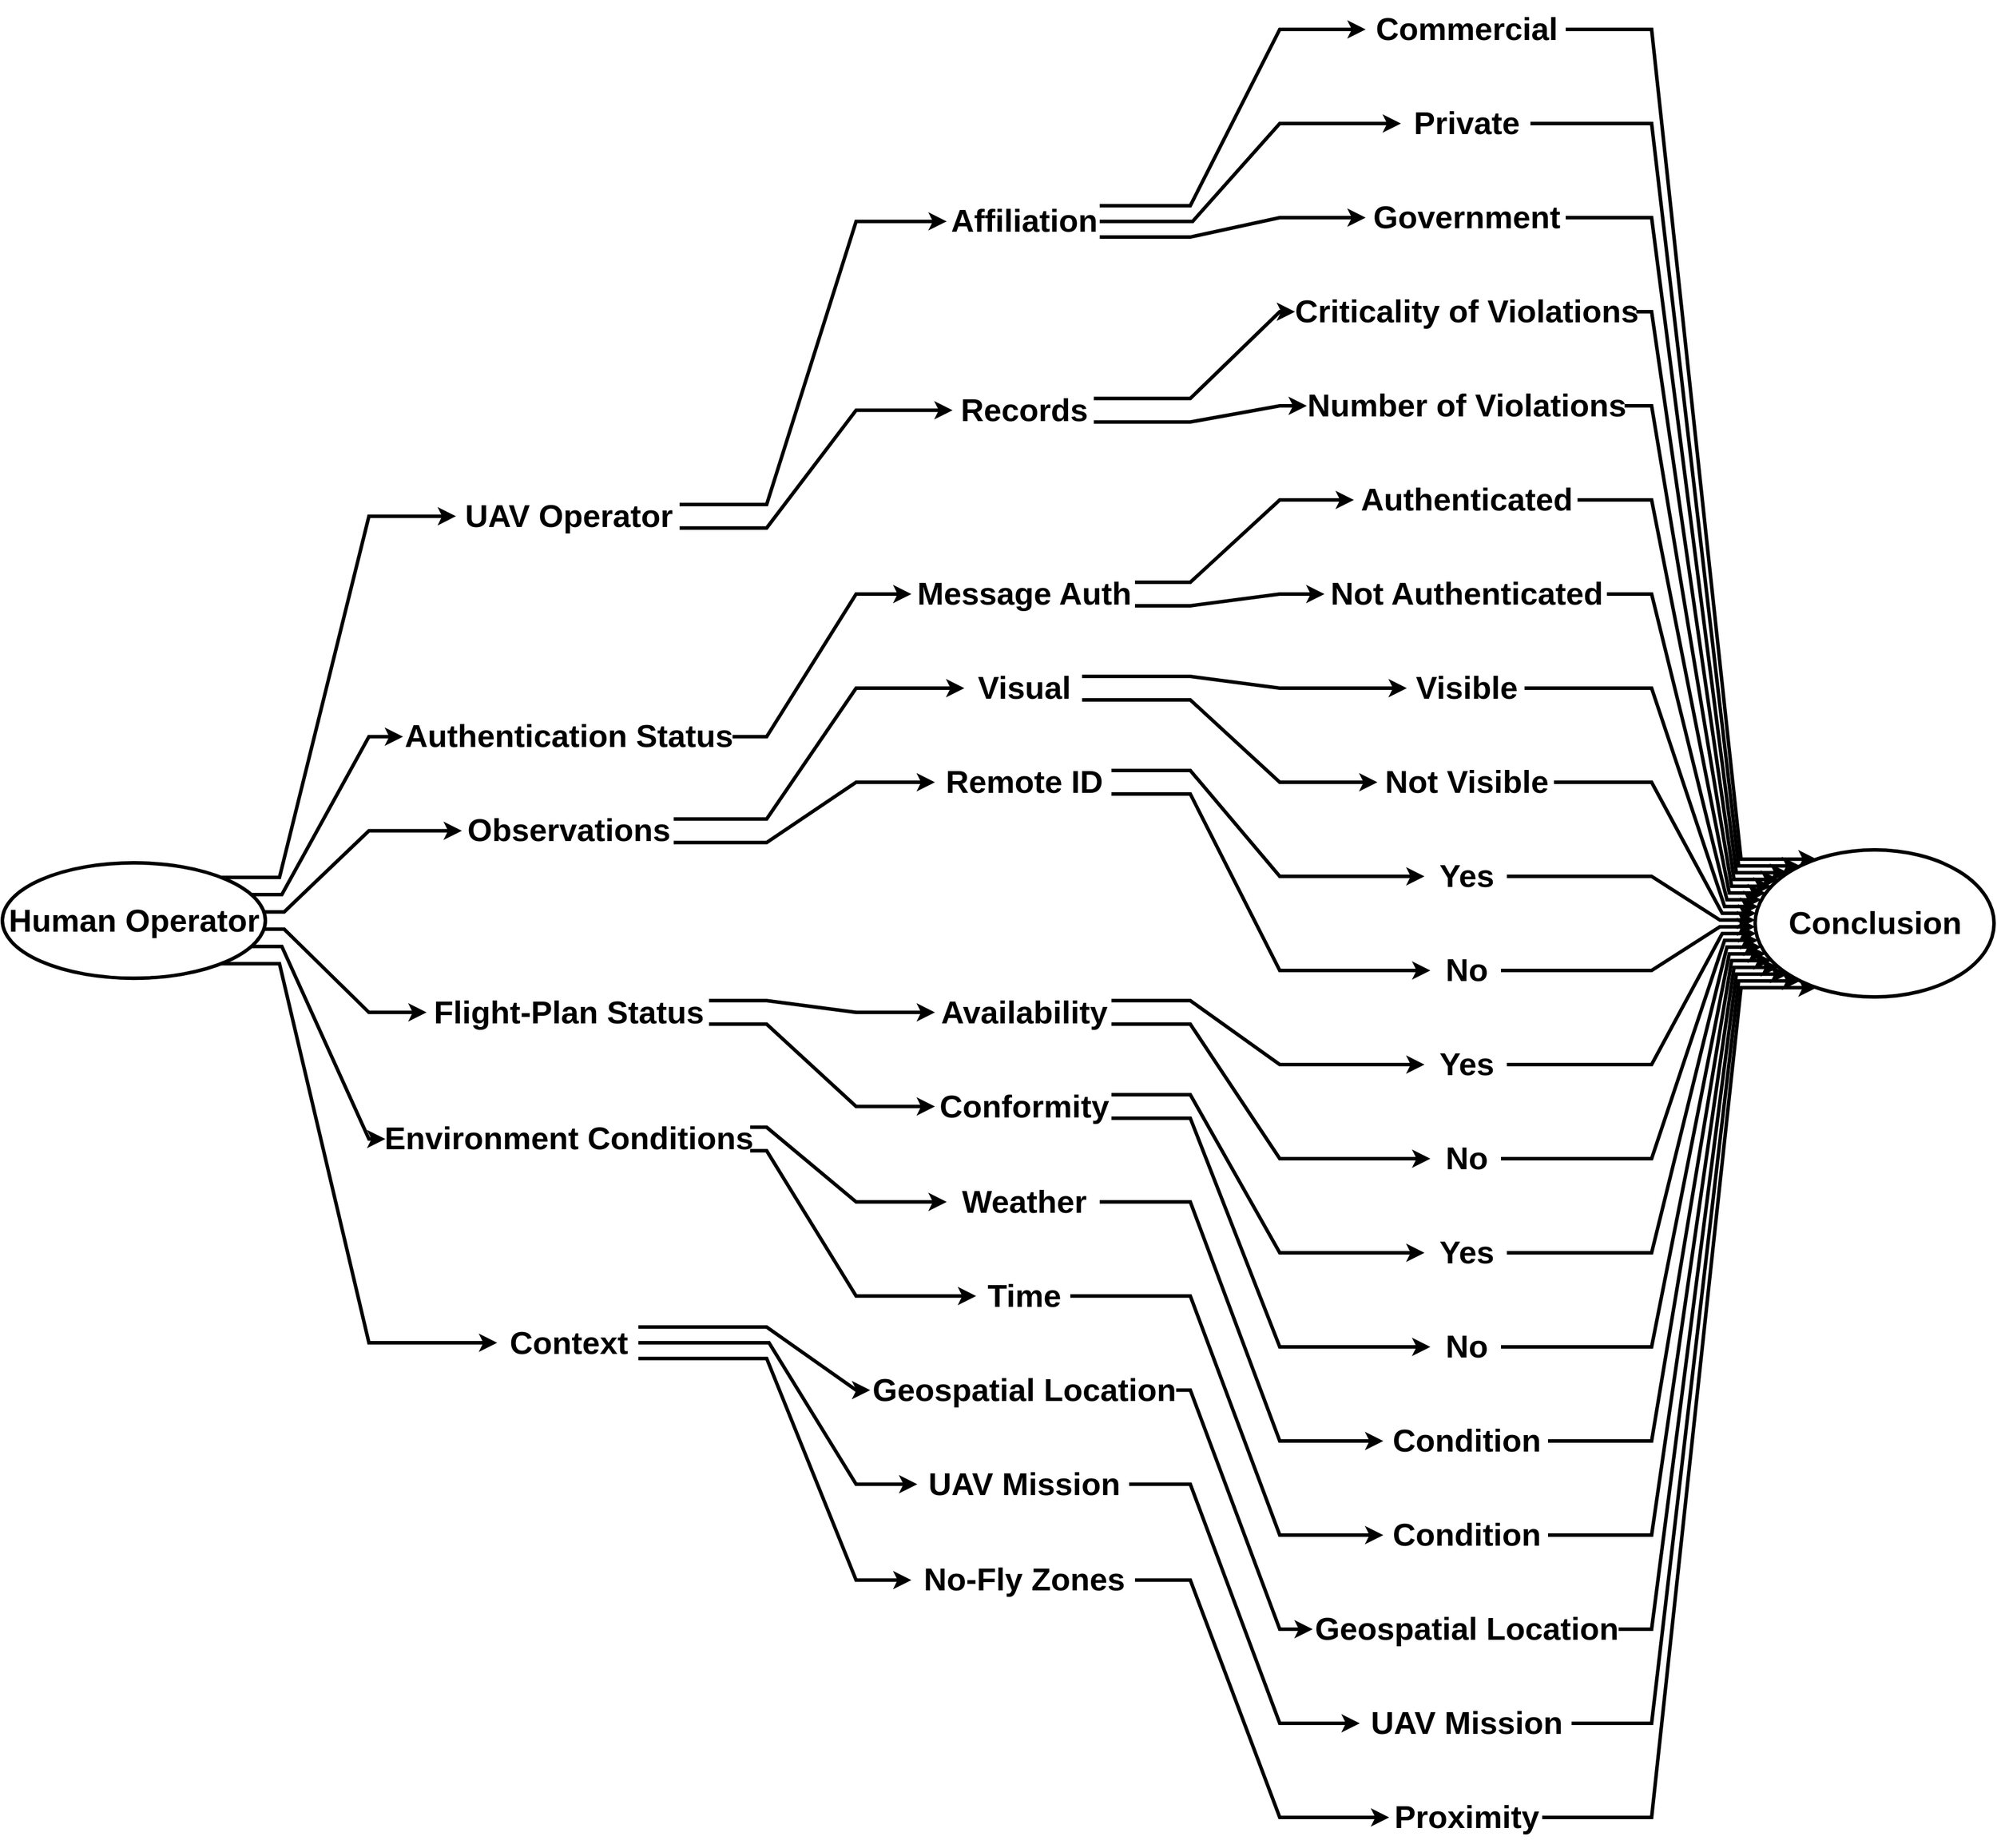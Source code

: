 <mxfile version="24.6.4" type="device">
  <diagram name="Page-1" id="Ev9KHV8LbVD18_9U95kE">
    <mxGraphModel dx="6432" dy="2005" grid="1" gridSize="10" guides="1" tooltips="1" connect="0" arrows="1" fold="1" page="1" pageScale="1" pageWidth="2339" pageHeight="3300" math="0" shadow="0">
      <root>
        <mxCell id="0" />
        <mxCell id="1" parent="0" />
        <mxCell id="prq5srzqUplxRZLjjXf9-8" style="edgeStyle=orthogonalEdgeStyle;rounded=0;orthogonalLoop=1;jettySize=auto;html=1;noEdgeStyle=1;orthogonal=1;fontSize=27;fontStyle=1;strokeWidth=3;" edge="1" parent="1" source="rkAUFEsCnirVAIuM3qLh-1" target="rkAUFEsCnirVAIuM3qLh-2">
          <mxGeometry relative="1" as="geometry">
            <Array as="points">
              <mxPoint x="649.5" y="428.837" />
              <mxPoint x="725.5" y="188.2" />
            </Array>
          </mxGeometry>
        </mxCell>
        <mxCell id="prq5srzqUplxRZLjjXf9-9" style="edgeStyle=orthogonalEdgeStyle;rounded=0;orthogonalLoop=1;jettySize=auto;html=1;noEdgeStyle=1;orthogonal=1;fontSize=27;fontStyle=1;strokeWidth=3;" edge="1" parent="1" source="rkAUFEsCnirVAIuM3qLh-1" target="rkAUFEsCnirVAIuM3qLh-3">
          <mxGeometry relative="1" as="geometry">
            <Array as="points">
              <mxPoint x="649.5" y="448.837" />
              <mxPoint x="725.5" y="348.753" />
            </Array>
          </mxGeometry>
        </mxCell>
        <mxCell id="rkAUFEsCnirVAIuM3qLh-1" value="&lt;font style=&quot;font-size: 27px;&quot;&gt;UAV Operator&lt;/font&gt;" style="text;html=1;align=center;verticalAlign=middle;resizable=0;points=[];autosize=1;strokeColor=none;fillColor=none;fontSize=27;fontStyle=1;strokeWidth=3;" parent="1" vertex="1">
          <mxGeometry x="385.5" y="413.837" width="190" height="50" as="geometry" />
        </mxCell>
        <mxCell id="prq5srzqUplxRZLjjXf9-10" style="edgeStyle=orthogonalEdgeStyle;rounded=0;orthogonalLoop=1;jettySize=auto;html=1;noEdgeStyle=1;orthogonal=1;fontSize=27;fontStyle=1;strokeWidth=3;" edge="1" parent="1" source="rkAUFEsCnirVAIuM3qLh-2" target="eF_WOxwGu_8auV4gQNJt-18">
          <mxGeometry relative="1" as="geometry">
            <Array as="points">
              <mxPoint x="1009.5" y="174.866" />
              <mxPoint x="1085.5" y="25" />
            </Array>
          </mxGeometry>
        </mxCell>
        <mxCell id="prq5srzqUplxRZLjjXf9-11" style="edgeStyle=orthogonalEdgeStyle;rounded=0;orthogonalLoop=1;jettySize=auto;html=1;noEdgeStyle=1;orthogonal=1;fontSize=27;fontStyle=1;strokeWidth=3;" edge="1" parent="1" source="rkAUFEsCnirVAIuM3qLh-2" target="eF_WOxwGu_8auV4gQNJt-19">
          <mxGeometry relative="1" as="geometry">
            <Array as="points">
              <mxPoint x="1011.5" y="188.2" />
              <mxPoint x="1085.5" y="105" />
            </Array>
          </mxGeometry>
        </mxCell>
        <mxCell id="prq5srzqUplxRZLjjXf9-12" style="edgeStyle=orthogonalEdgeStyle;rounded=0;orthogonalLoop=1;jettySize=auto;html=1;noEdgeStyle=1;orthogonal=1;fontSize=27;fontStyle=1;strokeWidth=3;" edge="1" parent="1" source="rkAUFEsCnirVAIuM3qLh-2" target="eF_WOxwGu_8auV4gQNJt-20">
          <mxGeometry relative="1" as="geometry">
            <Array as="points">
              <mxPoint x="1009.5" y="201.533" />
              <mxPoint x="1085.5" y="185" />
            </Array>
          </mxGeometry>
        </mxCell>
        <mxCell id="rkAUFEsCnirVAIuM3qLh-2" value="&lt;font style=&quot;font-size: 27px;&quot;&gt;Affiliation&lt;/font&gt;" style="text;html=1;align=center;verticalAlign=middle;resizable=0;points=[];autosize=1;strokeColor=none;fillColor=none;fontSize=27;fontStyle=1;strokeWidth=3;" parent="1" vertex="1">
          <mxGeometry x="802.5" y="163.2" width="130" height="50" as="geometry" />
        </mxCell>
        <mxCell id="prq5srzqUplxRZLjjXf9-13" style="edgeStyle=orthogonalEdgeStyle;rounded=0;orthogonalLoop=1;jettySize=auto;html=1;noEdgeStyle=1;orthogonal=1;fontSize=27;fontStyle=1;strokeWidth=3;" edge="1" parent="1" source="rkAUFEsCnirVAIuM3qLh-3" target="eF_WOxwGu_8auV4gQNJt-22">
          <mxGeometry relative="1" as="geometry">
            <Array as="points">
              <mxPoint x="1009.5" y="338.753" />
              <mxPoint x="1085.5" y="265" />
            </Array>
          </mxGeometry>
        </mxCell>
        <mxCell id="prq5srzqUplxRZLjjXf9-14" style="edgeStyle=orthogonalEdgeStyle;rounded=0;orthogonalLoop=1;jettySize=auto;html=1;noEdgeStyle=1;orthogonal=1;fontSize=27;fontStyle=1;strokeWidth=3;" edge="1" parent="1" source="rkAUFEsCnirVAIuM3qLh-3" target="eF_WOxwGu_8auV4gQNJt-21">
          <mxGeometry relative="1" as="geometry">
            <Array as="points">
              <mxPoint x="1009.5" y="358.753" />
              <mxPoint x="1085.5" y="345" />
            </Array>
          </mxGeometry>
        </mxCell>
        <mxCell id="rkAUFEsCnirVAIuM3qLh-3" value="&lt;font style=&quot;font-size: 27px;&quot;&gt;Records&lt;/font&gt;" style="text;html=1;align=center;verticalAlign=middle;resizable=0;points=[];autosize=1;strokeColor=none;fillColor=none;fontSize=27;fontStyle=1;strokeWidth=3;" parent="1" vertex="1">
          <mxGeometry x="807.5" y="323.753" width="120" height="50" as="geometry" />
        </mxCell>
        <mxCell id="prq5srzqUplxRZLjjXf9-15" style="edgeStyle=orthogonalEdgeStyle;rounded=0;orthogonalLoop=1;jettySize=auto;html=1;noEdgeStyle=1;orthogonal=1;fontSize=27;fontStyle=1;strokeWidth=3;" edge="1" parent="1" source="rkAUFEsCnirVAIuM3qLh-4" target="eF_WOxwGu_8auV4gQNJt-3">
          <mxGeometry relative="1" as="geometry">
            <Array as="points">
              <mxPoint x="649.5" y="626.25" />
              <mxPoint x="725.5" y="505" />
            </Array>
          </mxGeometry>
        </mxCell>
        <mxCell id="rkAUFEsCnirVAIuM3qLh-4" value="&lt;font style=&quot;font-size: 27px;&quot;&gt;Authentication Status&lt;/font&gt;" style="text;html=1;align=center;verticalAlign=middle;resizable=0;points=[];autosize=1;strokeColor=none;fillColor=none;fontSize=27;fontStyle=1;strokeWidth=3;" parent="1" vertex="1">
          <mxGeometry x="340.5" y="601.25" width="280" height="50" as="geometry" />
        </mxCell>
        <mxCell id="prq5srzqUplxRZLjjXf9-16" style="edgeStyle=orthogonalEdgeStyle;rounded=0;orthogonalLoop=1;jettySize=auto;html=1;noEdgeStyle=1;orthogonal=1;fontSize=27;fontStyle=1;strokeWidth=3;" edge="1" parent="1" source="eF_WOxwGu_8auV4gQNJt-3" target="eF_WOxwGu_8auV4gQNJt-24">
          <mxGeometry relative="1" as="geometry">
            <Array as="points">
              <mxPoint x="1009.5" y="495" />
              <mxPoint x="1085.5" y="425" />
            </Array>
          </mxGeometry>
        </mxCell>
        <mxCell id="prq5srzqUplxRZLjjXf9-17" style="edgeStyle=orthogonalEdgeStyle;rounded=0;orthogonalLoop=1;jettySize=auto;html=1;noEdgeStyle=1;orthogonal=1;fontSize=27;fontStyle=1;strokeWidth=3;" edge="1" parent="1" source="eF_WOxwGu_8auV4gQNJt-3" target="eF_WOxwGu_8auV4gQNJt-23">
          <mxGeometry relative="1" as="geometry">
            <Array as="points">
              <mxPoint x="1009.5" y="515" />
              <mxPoint x="1085.5" y="505" />
            </Array>
          </mxGeometry>
        </mxCell>
        <mxCell id="eF_WOxwGu_8auV4gQNJt-3" value="Message Auth" style="text;html=1;align=center;verticalAlign=middle;resizable=0;points=[];autosize=1;strokeColor=none;fillColor=none;fontSize=27;fontStyle=1;strokeWidth=3;" parent="1" vertex="1">
          <mxGeometry x="772.5" y="480" width="190" height="50" as="geometry" />
        </mxCell>
        <mxCell id="prq5srzqUplxRZLjjXf9-18" style="edgeStyle=orthogonalEdgeStyle;rounded=0;orthogonalLoop=1;jettySize=auto;html=1;noEdgeStyle=1;orthogonal=1;fontSize=27;fontStyle=1;strokeWidth=3;" edge="1" parent="1" source="eF_WOxwGu_8auV4gQNJt-4" target="eF_WOxwGu_8auV4gQNJt-5">
          <mxGeometry relative="1" as="geometry">
            <Array as="points">
              <mxPoint x="649.5" y="696.25" />
              <mxPoint x="725.5" y="585" />
            </Array>
          </mxGeometry>
        </mxCell>
        <mxCell id="prq5srzqUplxRZLjjXf9-19" style="edgeStyle=orthogonalEdgeStyle;rounded=0;orthogonalLoop=1;jettySize=auto;html=1;noEdgeStyle=1;orthogonal=1;fontSize=27;fontStyle=1;strokeWidth=3;" edge="1" parent="1" source="eF_WOxwGu_8auV4gQNJt-4" target="eF_WOxwGu_8auV4gQNJt-6">
          <mxGeometry relative="1" as="geometry">
            <Array as="points">
              <mxPoint x="649.5" y="716.25" />
              <mxPoint x="725.5" y="665" />
            </Array>
          </mxGeometry>
        </mxCell>
        <mxCell id="eF_WOxwGu_8auV4gQNJt-4" value="&lt;font style=&quot;font-size: 27px;&quot;&gt;Observations&lt;/font&gt;" style="text;html=1;align=center;verticalAlign=middle;resizable=0;points=[];autosize=1;strokeColor=none;fillColor=none;fontSize=27;fontStyle=1;strokeWidth=3;" parent="1" vertex="1">
          <mxGeometry x="390.5" y="681.25" width="180" height="50" as="geometry" />
        </mxCell>
        <mxCell id="prq5srzqUplxRZLjjXf9-20" style="edgeStyle=orthogonalEdgeStyle;rounded=0;orthogonalLoop=1;jettySize=auto;html=1;noEdgeStyle=1;orthogonal=1;fontSize=27;fontStyle=1;strokeWidth=3;" edge="1" parent="1" source="eF_WOxwGu_8auV4gQNJt-5" target="eF_WOxwGu_8auV4gQNJt-26">
          <mxGeometry relative="1" as="geometry">
            <Array as="points">
              <mxPoint x="1009.5" y="575" />
              <mxPoint x="1085.5" y="585" />
            </Array>
          </mxGeometry>
        </mxCell>
        <mxCell id="prq5srzqUplxRZLjjXf9-21" style="edgeStyle=orthogonalEdgeStyle;rounded=0;orthogonalLoop=1;jettySize=auto;html=1;noEdgeStyle=1;orthogonal=1;fontSize=27;fontStyle=1;strokeWidth=3;" edge="1" parent="1" source="eF_WOxwGu_8auV4gQNJt-5" target="eF_WOxwGu_8auV4gQNJt-25">
          <mxGeometry relative="1" as="geometry">
            <Array as="points">
              <mxPoint x="1009.5" y="595" />
              <mxPoint x="1085.5" y="665" />
            </Array>
          </mxGeometry>
        </mxCell>
        <mxCell id="eF_WOxwGu_8auV4gQNJt-5" value="Visual" style="text;html=1;align=center;verticalAlign=middle;resizable=0;points=[];autosize=1;strokeColor=none;fillColor=none;fontSize=27;fontStyle=1;strokeWidth=3;" parent="1" vertex="1">
          <mxGeometry x="817.5" y="560" width="100" height="50" as="geometry" />
        </mxCell>
        <mxCell id="prq5srzqUplxRZLjjXf9-22" style="edgeStyle=orthogonalEdgeStyle;rounded=0;orthogonalLoop=1;jettySize=auto;html=1;noEdgeStyle=1;orthogonal=1;fontSize=27;fontStyle=1;strokeWidth=3;" edge="1" parent="1" source="eF_WOxwGu_8auV4gQNJt-6" target="eF_WOxwGu_8auV4gQNJt-28">
          <mxGeometry relative="1" as="geometry">
            <Array as="points">
              <mxPoint x="1009.5" y="655" />
              <mxPoint x="1085.5" y="745" />
            </Array>
          </mxGeometry>
        </mxCell>
        <mxCell id="prq5srzqUplxRZLjjXf9-23" style="edgeStyle=orthogonalEdgeStyle;rounded=0;orthogonalLoop=1;jettySize=auto;html=1;noEdgeStyle=1;orthogonal=1;fontSize=27;fontStyle=1;strokeWidth=3;" edge="1" parent="1" source="eF_WOxwGu_8auV4gQNJt-6" target="eF_WOxwGu_8auV4gQNJt-27">
          <mxGeometry relative="1" as="geometry">
            <Array as="points">
              <mxPoint x="1009.5" y="675" />
              <mxPoint x="1085.5" y="825" />
            </Array>
          </mxGeometry>
        </mxCell>
        <mxCell id="eF_WOxwGu_8auV4gQNJt-6" value="Remote ID" style="text;html=1;align=center;verticalAlign=middle;resizable=0;points=[];autosize=1;strokeColor=none;fillColor=none;fontSize=27;fontStyle=1;strokeWidth=3;" parent="1" vertex="1">
          <mxGeometry x="792.5" y="640" width="150" height="50" as="geometry" />
        </mxCell>
        <mxCell id="prq5srzqUplxRZLjjXf9-24" style="edgeStyle=orthogonalEdgeStyle;rounded=0;orthogonalLoop=1;jettySize=auto;html=1;noEdgeStyle=1;orthogonal=1;fontSize=27;fontStyle=1;strokeWidth=3;" edge="1" parent="1" source="eF_WOxwGu_8auV4gQNJt-8" target="eF_WOxwGu_8auV4gQNJt-9">
          <mxGeometry relative="1" as="geometry">
            <Array as="points">
              <mxPoint x="649.5" y="850.648" />
              <mxPoint x="725.5" y="860.626" />
            </Array>
          </mxGeometry>
        </mxCell>
        <mxCell id="prq5srzqUplxRZLjjXf9-25" style="edgeStyle=orthogonalEdgeStyle;rounded=0;orthogonalLoop=1;jettySize=auto;html=1;noEdgeStyle=1;orthogonal=1;fontSize=27;fontStyle=1;strokeWidth=3;" edge="1" parent="1" source="eF_WOxwGu_8auV4gQNJt-8" target="eF_WOxwGu_8auV4gQNJt-10">
          <mxGeometry relative="1" as="geometry">
            <Array as="points">
              <mxPoint x="649.5" y="870.648" />
              <mxPoint x="725.5" y="940.626" />
            </Array>
          </mxGeometry>
        </mxCell>
        <mxCell id="eF_WOxwGu_8auV4gQNJt-8" value="Flight-Plan Status" style="text;html=1;align=center;verticalAlign=middle;resizable=0;points=[];autosize=1;strokeColor=none;fillColor=none;fontSize=27;fontStyle=1;strokeWidth=3;" parent="1" vertex="1">
          <mxGeometry x="360.5" y="835.648" width="240" height="50" as="geometry" />
        </mxCell>
        <mxCell id="prq5srzqUplxRZLjjXf9-26" style="edgeStyle=orthogonalEdgeStyle;rounded=0;orthogonalLoop=1;jettySize=auto;html=1;noEdgeStyle=1;orthogonal=1;fontSize=27;fontStyle=1;strokeWidth=3;" edge="1" parent="1" source="eF_WOxwGu_8auV4gQNJt-9" target="eF_WOxwGu_8auV4gQNJt-30">
          <mxGeometry relative="1" as="geometry">
            <Array as="points">
              <mxPoint x="1009.5" y="850.626" />
              <mxPoint x="1085.5" y="905" />
            </Array>
          </mxGeometry>
        </mxCell>
        <mxCell id="prq5srzqUplxRZLjjXf9-27" style="edgeStyle=orthogonalEdgeStyle;rounded=0;orthogonalLoop=1;jettySize=auto;html=1;noEdgeStyle=1;orthogonal=1;fontSize=27;fontStyle=1;strokeWidth=3;" edge="1" parent="1" source="eF_WOxwGu_8auV4gQNJt-9" target="eF_WOxwGu_8auV4gQNJt-29">
          <mxGeometry relative="1" as="geometry">
            <Array as="points">
              <mxPoint x="1009.5" y="870.626" />
              <mxPoint x="1085.5" y="985" />
            </Array>
          </mxGeometry>
        </mxCell>
        <mxCell id="eF_WOxwGu_8auV4gQNJt-9" value="Availability" style="text;html=1;align=center;verticalAlign=middle;resizable=0;points=[];autosize=1;strokeColor=none;fillColor=none;fontSize=27;fontStyle=1;strokeWidth=3;" parent="1" vertex="1">
          <mxGeometry x="792.5" y="835.626" width="150" height="50" as="geometry" />
        </mxCell>
        <mxCell id="prq5srzqUplxRZLjjXf9-28" style="edgeStyle=orthogonalEdgeStyle;rounded=0;orthogonalLoop=1;jettySize=auto;html=1;noEdgeStyle=1;orthogonal=1;fontSize=27;fontStyle=1;strokeWidth=3;" edge="1" parent="1" source="eF_WOxwGu_8auV4gQNJt-10" target="eF_WOxwGu_8auV4gQNJt-32">
          <mxGeometry relative="1" as="geometry">
            <Array as="points">
              <mxPoint x="1009.5" y="930.626" />
              <mxPoint x="1085.5" y="1065" />
            </Array>
          </mxGeometry>
        </mxCell>
        <mxCell id="prq5srzqUplxRZLjjXf9-29" style="edgeStyle=orthogonalEdgeStyle;rounded=0;orthogonalLoop=1;jettySize=auto;html=1;noEdgeStyle=1;orthogonal=1;fontSize=27;fontStyle=1;strokeWidth=3;" edge="1" parent="1" source="eF_WOxwGu_8auV4gQNJt-10" target="eF_WOxwGu_8auV4gQNJt-31">
          <mxGeometry relative="1" as="geometry">
            <Array as="points">
              <mxPoint x="1009.5" y="950.626" />
              <mxPoint x="1085.5" y="1145" />
            </Array>
          </mxGeometry>
        </mxCell>
        <mxCell id="eF_WOxwGu_8auV4gQNJt-10" value="Conformity" style="text;html=1;align=center;verticalAlign=middle;resizable=0;points=[];autosize=1;strokeColor=none;fillColor=none;fontSize=27;fontStyle=1;strokeWidth=3;" parent="1" vertex="1">
          <mxGeometry x="792.5" y="915.626" width="150" height="50" as="geometry" />
        </mxCell>
        <mxCell id="prq5srzqUplxRZLjjXf9-36" style="edgeStyle=orthogonalEdgeStyle;rounded=0;orthogonalLoop=1;jettySize=auto;html=1;noEdgeStyle=1;orthogonal=1;fontSize=27;fontStyle=1;strokeWidth=3;" edge="1" parent="1" source="eF_WOxwGu_8auV4gQNJt-11" target="eF_WOxwGu_8auV4gQNJt-12">
          <mxGeometry relative="1" as="geometry">
            <Array as="points">
              <mxPoint x="649.5" y="958.305" />
              <mxPoint x="725.5" y="1021.735" />
            </Array>
          </mxGeometry>
        </mxCell>
        <mxCell id="prq5srzqUplxRZLjjXf9-37" style="edgeStyle=orthogonalEdgeStyle;rounded=0;orthogonalLoop=1;jettySize=auto;html=1;noEdgeStyle=1;orthogonal=1;fontSize=27;fontStyle=1;strokeWidth=3;" edge="1" parent="1" source="eF_WOxwGu_8auV4gQNJt-11" target="eF_WOxwGu_8auV4gQNJt-13">
          <mxGeometry relative="1" as="geometry">
            <Array as="points">
              <mxPoint x="649.5" y="978.305" />
              <mxPoint x="725.5" y="1101.735" />
            </Array>
          </mxGeometry>
        </mxCell>
        <mxCell id="eF_WOxwGu_8auV4gQNJt-11" value="Environment Conditions" style="text;html=1;align=center;verticalAlign=middle;resizable=0;points=[];autosize=1;strokeColor=none;fillColor=none;fontSize=27;fontStyle=1;strokeWidth=3;" parent="1" vertex="1">
          <mxGeometry x="325.5" y="943.305" width="310" height="50" as="geometry" />
        </mxCell>
        <mxCell id="prq5srzqUplxRZLjjXf9-38" style="edgeStyle=orthogonalEdgeStyle;rounded=0;orthogonalLoop=1;jettySize=auto;html=1;noEdgeStyle=1;orthogonal=1;fontSize=27;fontStyle=1;strokeWidth=3;" edge="1" parent="1" source="eF_WOxwGu_8auV4gQNJt-12" target="eF_WOxwGu_8auV4gQNJt-36">
          <mxGeometry relative="1" as="geometry">
            <Array as="points">
              <mxPoint x="1009.5" y="1021.735" />
              <mxPoint x="1085.5" y="1225" />
            </Array>
          </mxGeometry>
        </mxCell>
        <mxCell id="eF_WOxwGu_8auV4gQNJt-12" value="Weather" style="text;html=1;align=center;verticalAlign=middle;resizable=0;points=[];autosize=1;strokeColor=none;fillColor=none;fontSize=27;fontStyle=1;strokeWidth=3;" parent="1" vertex="1">
          <mxGeometry x="802.5" y="996.735" width="130" height="50" as="geometry" />
        </mxCell>
        <mxCell id="prq5srzqUplxRZLjjXf9-39" style="edgeStyle=orthogonalEdgeStyle;rounded=0;orthogonalLoop=1;jettySize=auto;html=1;noEdgeStyle=1;orthogonal=1;fontSize=27;fontStyle=1;strokeWidth=3;" edge="1" parent="1" source="eF_WOxwGu_8auV4gQNJt-13" target="eF_WOxwGu_8auV4gQNJt-37">
          <mxGeometry relative="1" as="geometry">
            <Array as="points">
              <mxPoint x="1009.5" y="1101.735" />
              <mxPoint x="1085.5" y="1305" />
            </Array>
          </mxGeometry>
        </mxCell>
        <mxCell id="eF_WOxwGu_8auV4gQNJt-13" value="Time" style="text;html=1;align=center;verticalAlign=middle;resizable=0;points=[];autosize=1;strokeColor=none;fillColor=none;fontSize=27;fontStyle=1;strokeWidth=3;" parent="1" vertex="1">
          <mxGeometry x="827.5" y="1076.735" width="80" height="50" as="geometry" />
        </mxCell>
        <mxCell id="prq5srzqUplxRZLjjXf9-30" style="edgeStyle=orthogonalEdgeStyle;rounded=0;orthogonalLoop=1;jettySize=auto;html=1;noEdgeStyle=1;orthogonal=1;fontSize=27;fontStyle=1;strokeWidth=3;" edge="1" parent="1" source="eF_WOxwGu_8auV4gQNJt-14" target="eF_WOxwGu_8auV4gQNJt-15">
          <mxGeometry relative="1" as="geometry">
            <Array as="points">
              <mxPoint x="649.5" y="1128.169" />
              <mxPoint x="725.5" y="1181.735" />
            </Array>
          </mxGeometry>
        </mxCell>
        <mxCell id="prq5srzqUplxRZLjjXf9-31" style="edgeStyle=orthogonalEdgeStyle;rounded=0;orthogonalLoop=1;jettySize=auto;html=1;noEdgeStyle=1;orthogonal=1;fontSize=27;fontStyle=1;strokeWidth=3;" edge="1" parent="1" source="eF_WOxwGu_8auV4gQNJt-14" target="eF_WOxwGu_8auV4gQNJt-17">
          <mxGeometry relative="1" as="geometry">
            <Array as="points">
              <mxPoint x="651.5" y="1141.502" />
              <mxPoint x="725.5" y="1261.735" />
            </Array>
          </mxGeometry>
        </mxCell>
        <mxCell id="prq5srzqUplxRZLjjXf9-32" style="edgeStyle=orthogonalEdgeStyle;rounded=0;orthogonalLoop=1;jettySize=auto;html=1;noEdgeStyle=1;orthogonal=1;fontSize=27;fontStyle=1;strokeWidth=3;" edge="1" parent="1" source="eF_WOxwGu_8auV4gQNJt-14" target="eF_WOxwGu_8auV4gQNJt-16">
          <mxGeometry relative="1" as="geometry">
            <Array as="points">
              <mxPoint x="649.5" y="1154.836" />
              <mxPoint x="725.5" y="1343.251" />
            </Array>
          </mxGeometry>
        </mxCell>
        <mxCell id="eF_WOxwGu_8auV4gQNJt-14" value="Context" style="text;html=1;align=center;verticalAlign=middle;resizable=0;points=[];autosize=1;strokeColor=none;fillColor=none;fontSize=27;fontStyle=1;strokeWidth=3;" parent="1" vertex="1">
          <mxGeometry x="420.5" y="1116.502" width="120" height="50" as="geometry" />
        </mxCell>
        <mxCell id="prq5srzqUplxRZLjjXf9-33" style="edgeStyle=orthogonalEdgeStyle;rounded=0;orthogonalLoop=1;jettySize=auto;html=1;noEdgeStyle=1;orthogonal=1;fontSize=27;fontStyle=1;strokeWidth=3;" edge="1" parent="1" source="eF_WOxwGu_8auV4gQNJt-15" target="eF_WOxwGu_8auV4gQNJt-33">
          <mxGeometry relative="1" as="geometry">
            <Array as="points">
              <mxPoint x="1009.5" y="1181.735" />
              <mxPoint x="1085.5" y="1385" />
            </Array>
          </mxGeometry>
        </mxCell>
        <mxCell id="eF_WOxwGu_8auV4gQNJt-15" value="Geospatial Location" style="text;html=1;align=center;verticalAlign=middle;resizable=0;points=[];autosize=1;strokeColor=none;fillColor=none;fontSize=27;fontStyle=1;strokeWidth=3;" parent="1" vertex="1">
          <mxGeometry x="737.5" y="1156.735" width="260" height="50" as="geometry" />
        </mxCell>
        <mxCell id="prq5srzqUplxRZLjjXf9-35" style="edgeStyle=orthogonalEdgeStyle;rounded=0;orthogonalLoop=1;jettySize=auto;html=1;noEdgeStyle=1;orthogonal=1;fontSize=27;fontStyle=1;strokeWidth=3;" edge="1" parent="1" source="eF_WOxwGu_8auV4gQNJt-16" target="eF_WOxwGu_8auV4gQNJt-35">
          <mxGeometry relative="1" as="geometry">
            <Array as="points">
              <mxPoint x="1009.5" y="1343.251" />
              <mxPoint x="1085.5" y="1545" />
            </Array>
          </mxGeometry>
        </mxCell>
        <mxCell id="eF_WOxwGu_8auV4gQNJt-16" value="No-Fly Zones" style="text;html=1;align=center;verticalAlign=middle;resizable=0;points=[];autosize=1;strokeColor=none;fillColor=none;fontSize=27;fontStyle=1;strokeWidth=3;" parent="1" vertex="1">
          <mxGeometry x="772.5" y="1318.251" width="190" height="50" as="geometry" />
        </mxCell>
        <mxCell id="prq5srzqUplxRZLjjXf9-34" style="edgeStyle=orthogonalEdgeStyle;rounded=0;orthogonalLoop=1;jettySize=auto;html=1;noEdgeStyle=1;orthogonal=1;fontSize=27;fontStyle=1;strokeWidth=3;" edge="1" parent="1" source="eF_WOxwGu_8auV4gQNJt-17" target="eF_WOxwGu_8auV4gQNJt-34">
          <mxGeometry relative="1" as="geometry">
            <Array as="points">
              <mxPoint x="1009.5" y="1261.735" />
              <mxPoint x="1085.5" y="1465" />
            </Array>
          </mxGeometry>
        </mxCell>
        <mxCell id="eF_WOxwGu_8auV4gQNJt-17" value="UAV Mission" style="text;html=1;align=center;verticalAlign=middle;resizable=0;points=[];autosize=1;strokeColor=none;fillColor=none;fontSize=27;fontStyle=1;strokeWidth=3;" parent="1" vertex="1">
          <mxGeometry x="777.5" y="1236.735" width="180" height="50" as="geometry" />
        </mxCell>
        <mxCell id="prq5srzqUplxRZLjjXf9-49" style="edgeStyle=orthogonalEdgeStyle;rounded=0;orthogonalLoop=1;jettySize=auto;html=1;noEdgeStyle=1;orthogonal=1;fontSize=27;fontStyle=1;strokeWidth=3;" edge="1" parent="1" source="eF_WOxwGu_8auV4gQNJt-18" target="prq5srzqUplxRZLjjXf9-48">
          <mxGeometry relative="1" as="geometry">
            <Array as="points">
              <mxPoint x="1401.5" y="25" />
              <mxPoint x="1477.5" y="730.375" />
            </Array>
          </mxGeometry>
        </mxCell>
        <mxCell id="eF_WOxwGu_8auV4gQNJt-18" value="Commercial" style="text;html=1;align=center;verticalAlign=middle;resizable=0;points=[];autosize=1;strokeColor=none;fillColor=none;fontSize=27;fontStyle=1;strokeWidth=3;" parent="1" vertex="1">
          <mxGeometry x="1158.5" width="170" height="50" as="geometry" />
        </mxCell>
        <mxCell id="prq5srzqUplxRZLjjXf9-50" style="edgeStyle=orthogonalEdgeStyle;rounded=0;orthogonalLoop=1;jettySize=auto;html=1;noEdgeStyle=1;orthogonal=1;fontSize=27;fontStyle=1;strokeWidth=3;" edge="1" parent="1" source="eF_WOxwGu_8auV4gQNJt-19" target="prq5srzqUplxRZLjjXf9-48">
          <mxGeometry relative="1" as="geometry">
            <Array as="points">
              <mxPoint x="1401.5" y="105" />
              <mxPoint x="1475.5" y="736.125" />
            </Array>
          </mxGeometry>
        </mxCell>
        <mxCell id="eF_WOxwGu_8auV4gQNJt-19" value="Private" style="text;html=1;align=center;verticalAlign=middle;resizable=0;points=[];autosize=1;strokeColor=none;fillColor=none;fontSize=27;fontStyle=1;strokeWidth=3;" parent="1" vertex="1">
          <mxGeometry x="1188.5" y="80" width="110" height="50" as="geometry" />
        </mxCell>
        <mxCell id="prq5srzqUplxRZLjjXf9-51" style="edgeStyle=orthogonalEdgeStyle;rounded=0;orthogonalLoop=1;jettySize=auto;html=1;noEdgeStyle=1;orthogonal=1;fontSize=27;fontStyle=1;strokeWidth=3;" edge="1" parent="1" source="eF_WOxwGu_8auV4gQNJt-20" target="prq5srzqUplxRZLjjXf9-48">
          <mxGeometry relative="1" as="geometry">
            <Array as="points">
              <mxPoint x="1401.5" y="185" />
              <mxPoint x="1473.5" y="741.875" />
            </Array>
          </mxGeometry>
        </mxCell>
        <mxCell id="eF_WOxwGu_8auV4gQNJt-20" value="Government" style="text;html=1;align=center;verticalAlign=middle;resizable=0;points=[];autosize=1;strokeColor=none;fillColor=none;fontSize=27;fontStyle=1;strokeWidth=3;" parent="1" vertex="1">
          <mxGeometry x="1158.5" y="160" width="170" height="50" as="geometry" />
        </mxCell>
        <mxCell id="prq5srzqUplxRZLjjXf9-53" style="edgeStyle=orthogonalEdgeStyle;rounded=0;orthogonalLoop=1;jettySize=auto;html=1;noEdgeStyle=1;orthogonal=1;fontSize=27;fontStyle=1;strokeWidth=3;" edge="1" parent="1" source="eF_WOxwGu_8auV4gQNJt-21" target="prq5srzqUplxRZLjjXf9-48">
          <mxGeometry relative="1" as="geometry">
            <Array as="points">
              <mxPoint x="1401.5" y="345" />
              <mxPoint x="1469.5" y="753.375" />
            </Array>
          </mxGeometry>
        </mxCell>
        <mxCell id="eF_WOxwGu_8auV4gQNJt-21" value="Number of Violations" style="text;html=1;align=center;verticalAlign=middle;resizable=0;points=[];autosize=1;strokeColor=none;fillColor=none;fontSize=27;fontStyle=1;strokeWidth=3;" parent="1" vertex="1">
          <mxGeometry x="1108.5" y="320" width="270" height="50" as="geometry" />
        </mxCell>
        <mxCell id="prq5srzqUplxRZLjjXf9-52" style="edgeStyle=orthogonalEdgeStyle;rounded=0;orthogonalLoop=1;jettySize=auto;html=1;noEdgeStyle=1;orthogonal=1;fontSize=27;fontStyle=1;strokeWidth=3;" edge="1" parent="1" source="eF_WOxwGu_8auV4gQNJt-22" target="prq5srzqUplxRZLjjXf9-48">
          <mxGeometry relative="1" as="geometry">
            <Array as="points">
              <mxPoint x="1401.5" y="265" />
              <mxPoint x="1471.5" y="747.625" />
            </Array>
          </mxGeometry>
        </mxCell>
        <mxCell id="eF_WOxwGu_8auV4gQNJt-22" value="Criticality of Violations" style="text;html=1;align=center;verticalAlign=middle;resizable=0;points=[];autosize=1;strokeColor=none;fillColor=none;fontSize=27;fontStyle=1;strokeWidth=3;" parent="1" vertex="1">
          <mxGeometry x="1098.5" y="240" width="290" height="50" as="geometry" />
        </mxCell>
        <mxCell id="prq5srzqUplxRZLjjXf9-55" style="edgeStyle=orthogonalEdgeStyle;rounded=0;orthogonalLoop=1;jettySize=auto;html=1;noEdgeStyle=1;orthogonal=1;fontSize=27;fontStyle=1;strokeWidth=3;" edge="1" parent="1" source="eF_WOxwGu_8auV4gQNJt-23" target="prq5srzqUplxRZLjjXf9-48">
          <mxGeometry relative="1" as="geometry">
            <Array as="points">
              <mxPoint x="1401.5" y="505" />
              <mxPoint x="1465.5" y="764.875" />
            </Array>
          </mxGeometry>
        </mxCell>
        <mxCell id="eF_WOxwGu_8auV4gQNJt-23" value="Not Authenticated" style="text;html=1;align=center;verticalAlign=middle;resizable=0;points=[];autosize=1;strokeColor=none;fillColor=none;fontSize=27;fontStyle=1;strokeWidth=3;" parent="1" vertex="1">
          <mxGeometry x="1123.5" y="480" width="240" height="50" as="geometry" />
        </mxCell>
        <mxCell id="prq5srzqUplxRZLjjXf9-54" style="edgeStyle=orthogonalEdgeStyle;rounded=0;orthogonalLoop=1;jettySize=auto;html=1;noEdgeStyle=1;orthogonal=1;fontSize=27;fontStyle=1;strokeWidth=3;" edge="1" parent="1" source="eF_WOxwGu_8auV4gQNJt-24" target="prq5srzqUplxRZLjjXf9-48">
          <mxGeometry relative="1" as="geometry">
            <Array as="points">
              <mxPoint x="1401.5" y="425" />
              <mxPoint x="1467.5" y="759.125" />
            </Array>
          </mxGeometry>
        </mxCell>
        <mxCell id="eF_WOxwGu_8auV4gQNJt-24" value="Authenticated" style="text;html=1;align=center;verticalAlign=middle;resizable=0;points=[];autosize=1;strokeColor=none;fillColor=none;fontSize=27;fontStyle=1;strokeWidth=3;" parent="1" vertex="1">
          <mxGeometry x="1148.5" y="400" width="190" height="50" as="geometry" />
        </mxCell>
        <mxCell id="prq5srzqUplxRZLjjXf9-57" style="edgeStyle=orthogonalEdgeStyle;rounded=0;orthogonalLoop=1;jettySize=auto;html=1;noEdgeStyle=1;orthogonal=1;fontSize=27;fontStyle=1;strokeWidth=3;" edge="1" parent="1" source="eF_WOxwGu_8auV4gQNJt-25" target="prq5srzqUplxRZLjjXf9-48">
          <mxGeometry relative="1" as="geometry">
            <Array as="points">
              <mxPoint x="1401.5" y="665" />
              <mxPoint x="1461.5" y="776.375" />
            </Array>
          </mxGeometry>
        </mxCell>
        <mxCell id="eF_WOxwGu_8auV4gQNJt-25" value="Not Visible" style="text;html=1;align=center;verticalAlign=middle;resizable=0;points=[];autosize=1;strokeColor=none;fillColor=none;fontSize=27;fontStyle=1;strokeWidth=3;" parent="1" vertex="1">
          <mxGeometry x="1168.5" y="640" width="150" height="50" as="geometry" />
        </mxCell>
        <mxCell id="prq5srzqUplxRZLjjXf9-56" style="edgeStyle=orthogonalEdgeStyle;rounded=0;orthogonalLoop=1;jettySize=auto;html=1;noEdgeStyle=1;orthogonal=1;fontSize=27;fontStyle=1;strokeWidth=3;" edge="1" parent="1" source="eF_WOxwGu_8auV4gQNJt-26" target="prq5srzqUplxRZLjjXf9-48">
          <mxGeometry relative="1" as="geometry">
            <Array as="points">
              <mxPoint x="1401.5" y="585" />
              <mxPoint x="1463.5" y="770.625" />
            </Array>
          </mxGeometry>
        </mxCell>
        <mxCell id="eF_WOxwGu_8auV4gQNJt-26" value="Visible" style="text;html=1;align=center;verticalAlign=middle;resizable=0;points=[];autosize=1;strokeColor=none;fillColor=none;fontSize=27;fontStyle=1;strokeWidth=3;" parent="1" vertex="1">
          <mxGeometry x="1193.5" y="560" width="100" height="50" as="geometry" />
        </mxCell>
        <mxCell id="prq5srzqUplxRZLjjXf9-59" style="edgeStyle=orthogonalEdgeStyle;rounded=0;orthogonalLoop=1;jettySize=auto;html=1;noEdgeStyle=1;orthogonal=1;fontSize=27;fontStyle=1;strokeWidth=3;" edge="1" parent="1" source="eF_WOxwGu_8auV4gQNJt-27" target="prq5srzqUplxRZLjjXf9-48">
          <mxGeometry relative="1" as="geometry">
            <Array as="points">
              <mxPoint x="1401.5" y="825" />
              <mxPoint x="1459.5" y="787.875" />
            </Array>
          </mxGeometry>
        </mxCell>
        <mxCell id="eF_WOxwGu_8auV4gQNJt-27" value="No" style="text;html=1;align=center;verticalAlign=middle;resizable=0;points=[];autosize=1;strokeColor=none;fillColor=none;fontSize=27;fontStyle=1;strokeWidth=3;" parent="1" vertex="1">
          <mxGeometry x="1213.5" y="800" width="60" height="50" as="geometry" />
        </mxCell>
        <mxCell id="prq5srzqUplxRZLjjXf9-58" style="edgeStyle=orthogonalEdgeStyle;rounded=0;orthogonalLoop=1;jettySize=auto;html=1;noEdgeStyle=1;orthogonal=1;fontSize=27;fontStyle=1;strokeWidth=3;" edge="1" parent="1" source="eF_WOxwGu_8auV4gQNJt-28" target="prq5srzqUplxRZLjjXf9-48">
          <mxGeometry relative="1" as="geometry">
            <Array as="points">
              <mxPoint x="1401.5" y="745" />
              <mxPoint x="1459.5" y="782.125" />
            </Array>
          </mxGeometry>
        </mxCell>
        <mxCell id="eF_WOxwGu_8auV4gQNJt-28" value="Yes" style="text;html=1;align=center;verticalAlign=middle;resizable=0;points=[];autosize=1;strokeColor=none;fillColor=none;fontSize=27;fontStyle=1;strokeWidth=3;" parent="1" vertex="1">
          <mxGeometry x="1208.5" y="720" width="70" height="50" as="geometry" />
        </mxCell>
        <mxCell id="prq5srzqUplxRZLjjXf9-61" style="edgeStyle=orthogonalEdgeStyle;rounded=0;orthogonalLoop=1;jettySize=auto;html=1;noEdgeStyle=1;orthogonal=1;fontSize=27;fontStyle=1;strokeWidth=3;" edge="1" parent="1" source="eF_WOxwGu_8auV4gQNJt-29" target="prq5srzqUplxRZLjjXf9-48">
          <mxGeometry relative="1" as="geometry">
            <Array as="points">
              <mxPoint x="1401.5" y="985" />
              <mxPoint x="1463.5" y="799.375" />
            </Array>
          </mxGeometry>
        </mxCell>
        <mxCell id="eF_WOxwGu_8auV4gQNJt-29" value="No" style="text;html=1;align=center;verticalAlign=middle;resizable=0;points=[];autosize=1;strokeColor=none;fillColor=none;fontSize=27;fontStyle=1;strokeWidth=3;" parent="1" vertex="1">
          <mxGeometry x="1213.5" y="960" width="60" height="50" as="geometry" />
        </mxCell>
        <mxCell id="prq5srzqUplxRZLjjXf9-60" style="edgeStyle=orthogonalEdgeStyle;rounded=0;orthogonalLoop=1;jettySize=auto;html=1;noEdgeStyle=1;orthogonal=1;fontSize=27;fontStyle=1;strokeWidth=3;" edge="1" parent="1" source="eF_WOxwGu_8auV4gQNJt-30" target="prq5srzqUplxRZLjjXf9-48">
          <mxGeometry relative="1" as="geometry">
            <Array as="points">
              <mxPoint x="1401.5" y="905" />
              <mxPoint x="1461.5" y="793.625" />
            </Array>
          </mxGeometry>
        </mxCell>
        <mxCell id="eF_WOxwGu_8auV4gQNJt-30" value="Yes" style="text;html=1;align=center;verticalAlign=middle;resizable=0;points=[];autosize=1;strokeColor=none;fillColor=none;fontSize=27;fontStyle=1;strokeWidth=3;" parent="1" vertex="1">
          <mxGeometry x="1208.5" y="880" width="70" height="50" as="geometry" />
        </mxCell>
        <mxCell id="prq5srzqUplxRZLjjXf9-63" style="edgeStyle=orthogonalEdgeStyle;rounded=0;orthogonalLoop=1;jettySize=auto;html=1;noEdgeStyle=1;orthogonal=1;fontSize=27;fontStyle=1;strokeWidth=3;" edge="1" parent="1" source="eF_WOxwGu_8auV4gQNJt-31" target="prq5srzqUplxRZLjjXf9-48">
          <mxGeometry relative="1" as="geometry">
            <Array as="points">
              <mxPoint x="1401.5" y="1145" />
              <mxPoint x="1467.5" y="810.875" />
            </Array>
          </mxGeometry>
        </mxCell>
        <mxCell id="eF_WOxwGu_8auV4gQNJt-31" value="No" style="text;html=1;align=center;verticalAlign=middle;resizable=0;points=[];autosize=1;strokeColor=none;fillColor=none;fontSize=27;fontStyle=1;strokeWidth=3;" parent="1" vertex="1">
          <mxGeometry x="1213.5" y="1120" width="60" height="50" as="geometry" />
        </mxCell>
        <mxCell id="prq5srzqUplxRZLjjXf9-62" style="edgeStyle=orthogonalEdgeStyle;rounded=0;orthogonalLoop=1;jettySize=auto;html=1;noEdgeStyle=1;orthogonal=1;fontSize=27;fontStyle=1;strokeWidth=3;" edge="1" parent="1" source="eF_WOxwGu_8auV4gQNJt-32" target="prq5srzqUplxRZLjjXf9-48">
          <mxGeometry relative="1" as="geometry">
            <Array as="points">
              <mxPoint x="1401.5" y="1065" />
              <mxPoint x="1465.5" y="805.125" />
            </Array>
          </mxGeometry>
        </mxCell>
        <mxCell id="eF_WOxwGu_8auV4gQNJt-32" value="Yes" style="text;html=1;align=center;verticalAlign=middle;resizable=0;points=[];autosize=1;strokeColor=none;fillColor=none;fontSize=27;fontStyle=1;strokeWidth=3;" parent="1" vertex="1">
          <mxGeometry x="1208.5" y="1040" width="70" height="50" as="geometry" />
        </mxCell>
        <mxCell id="prq5srzqUplxRZLjjXf9-64" style="edgeStyle=orthogonalEdgeStyle;rounded=0;orthogonalLoop=1;jettySize=auto;html=1;noEdgeStyle=1;orthogonal=1;fontSize=27;fontStyle=1;strokeWidth=3;" edge="1" parent="1" source="eF_WOxwGu_8auV4gQNJt-33" target="prq5srzqUplxRZLjjXf9-48">
          <mxGeometry relative="1" as="geometry">
            <Array as="points">
              <mxPoint x="1401.5" y="1385" />
              <mxPoint x="1473.5" y="828.125" />
            </Array>
          </mxGeometry>
        </mxCell>
        <mxCell id="eF_WOxwGu_8auV4gQNJt-33" value="Geospatial Location" style="text;html=1;align=center;verticalAlign=middle;resizable=0;points=[];autosize=1;strokeColor=none;fillColor=none;fontSize=27;fontStyle=1;strokeWidth=3;" parent="1" vertex="1">
          <mxGeometry x="1113.5" y="1360" width="260" height="50" as="geometry" />
        </mxCell>
        <mxCell id="prq5srzqUplxRZLjjXf9-65" style="edgeStyle=orthogonalEdgeStyle;rounded=0;orthogonalLoop=1;jettySize=auto;html=1;noEdgeStyle=1;orthogonal=1;fontSize=27;fontStyle=1;strokeWidth=3;" edge="1" parent="1" source="eF_WOxwGu_8auV4gQNJt-34" target="prq5srzqUplxRZLjjXf9-48">
          <mxGeometry relative="1" as="geometry">
            <Array as="points">
              <mxPoint x="1401.5" y="1465" />
              <mxPoint x="1475.5" y="833.875" />
            </Array>
          </mxGeometry>
        </mxCell>
        <mxCell id="eF_WOxwGu_8auV4gQNJt-34" value="UAV Mission" style="text;html=1;align=center;verticalAlign=middle;resizable=0;points=[];autosize=1;strokeColor=none;fillColor=none;fontSize=27;fontStyle=1;strokeWidth=3;" parent="1" vertex="1">
          <mxGeometry x="1153.5" y="1440" width="180" height="50" as="geometry" />
        </mxCell>
        <mxCell id="prq5srzqUplxRZLjjXf9-66" style="edgeStyle=orthogonalEdgeStyle;rounded=0;orthogonalLoop=1;jettySize=auto;html=1;noEdgeStyle=1;orthogonal=1;fontSize=27;fontStyle=1;strokeWidth=3;" edge="1" parent="1" source="eF_WOxwGu_8auV4gQNJt-35" target="prq5srzqUplxRZLjjXf9-48">
          <mxGeometry relative="1" as="geometry">
            <Array as="points">
              <mxPoint x="1401.5" y="1545" />
              <mxPoint x="1477.5" y="839.625" />
            </Array>
          </mxGeometry>
        </mxCell>
        <mxCell id="eF_WOxwGu_8auV4gQNJt-35" value="Proximity" style="text;html=1;align=center;verticalAlign=middle;resizable=0;points=[];autosize=1;strokeColor=none;fillColor=none;fontSize=27;fontStyle=1;strokeWidth=3;" parent="1" vertex="1">
          <mxGeometry x="1178.5" y="1520" width="130" height="50" as="geometry" />
        </mxCell>
        <mxCell id="prq5srzqUplxRZLjjXf9-67" style="edgeStyle=orthogonalEdgeStyle;rounded=0;orthogonalLoop=1;jettySize=auto;html=1;noEdgeStyle=1;orthogonal=1;fontSize=27;fontStyle=1;strokeWidth=3;" edge="1" parent="1" source="eF_WOxwGu_8auV4gQNJt-36" target="prq5srzqUplxRZLjjXf9-48">
          <mxGeometry relative="1" as="geometry">
            <Array as="points">
              <mxPoint x="1401.5" y="1225" />
              <mxPoint x="1469.5" y="816.625" />
            </Array>
          </mxGeometry>
        </mxCell>
        <mxCell id="eF_WOxwGu_8auV4gQNJt-36" value="Condition" style="text;html=1;align=center;verticalAlign=middle;resizable=0;points=[];autosize=1;strokeColor=none;fillColor=none;fontSize=27;fontStyle=1;strokeWidth=3;" parent="1" vertex="1">
          <mxGeometry x="1173.5" y="1200" width="140" height="50" as="geometry" />
        </mxCell>
        <mxCell id="prq5srzqUplxRZLjjXf9-68" style="edgeStyle=orthogonalEdgeStyle;rounded=0;orthogonalLoop=1;jettySize=auto;html=1;noEdgeStyle=1;orthogonal=1;fontSize=27;fontStyle=1;strokeWidth=3;" edge="1" parent="1" source="eF_WOxwGu_8auV4gQNJt-37" target="prq5srzqUplxRZLjjXf9-48">
          <mxGeometry relative="1" as="geometry">
            <Array as="points">
              <mxPoint x="1401.5" y="1305" />
              <mxPoint x="1471.5" y="822.375" />
            </Array>
          </mxGeometry>
        </mxCell>
        <mxCell id="eF_WOxwGu_8auV4gQNJt-37" value="Condition" style="text;html=1;align=center;verticalAlign=middle;resizable=0;points=[];autosize=1;strokeColor=none;fillColor=none;fontSize=27;fontStyle=1;strokeWidth=3;" parent="1" vertex="1">
          <mxGeometry x="1173.5" y="1280" width="140" height="50" as="geometry" />
        </mxCell>
        <mxCell id="prq5srzqUplxRZLjjXf9-41" style="edgeStyle=orthogonalEdgeStyle;rounded=0;orthogonalLoop=1;jettySize=auto;html=1;noEdgeStyle=1;orthogonal=1;fontSize=27;fontStyle=1;strokeWidth=3;" edge="1" parent="1" source="prq5srzqUplxRZLjjXf9-40" target="rkAUFEsCnirVAIuM3qLh-1">
          <mxGeometry relative="1" as="geometry">
            <Array as="points">
              <mxPoint x="235.5" y="745.838" />
              <mxPoint x="311.5" y="438.837" />
            </Array>
          </mxGeometry>
        </mxCell>
        <mxCell id="prq5srzqUplxRZLjjXf9-42" style="edgeStyle=orthogonalEdgeStyle;rounded=0;orthogonalLoop=1;jettySize=auto;html=1;noEdgeStyle=1;orthogonal=1;fontSize=27;fontStyle=1;strokeWidth=3;" edge="1" parent="1" source="prq5srzqUplxRZLjjXf9-40" target="rkAUFEsCnirVAIuM3qLh-4">
          <mxGeometry relative="1" as="geometry">
            <Array as="points">
              <mxPoint x="237.5" y="760.524" />
              <mxPoint x="311.5" y="626.25" />
            </Array>
          </mxGeometry>
        </mxCell>
        <mxCell id="prq5srzqUplxRZLjjXf9-43" style="edgeStyle=orthogonalEdgeStyle;rounded=0;orthogonalLoop=1;jettySize=auto;html=1;noEdgeStyle=1;orthogonal=1;fontSize=27;fontStyle=1;strokeWidth=3;" edge="1" parent="1" source="prq5srzqUplxRZLjjXf9-40" target="eF_WOxwGu_8auV4gQNJt-4">
          <mxGeometry relative="1" as="geometry">
            <Array as="points">
              <mxPoint x="239.5" y="775.211" />
              <mxPoint x="311.5" y="706.25" />
            </Array>
          </mxGeometry>
        </mxCell>
        <mxCell id="prq5srzqUplxRZLjjXf9-44" style="edgeStyle=orthogonalEdgeStyle;rounded=0;orthogonalLoop=1;jettySize=auto;html=1;noEdgeStyle=1;orthogonal=1;fontSize=27;fontStyle=1;strokeWidth=3;" edge="1" parent="1" source="prq5srzqUplxRZLjjXf9-40" target="eF_WOxwGu_8auV4gQNJt-8">
          <mxGeometry relative="1" as="geometry">
            <Array as="points">
              <mxPoint x="239.5" y="789.898" />
              <mxPoint x="311.5" y="860.648" />
            </Array>
          </mxGeometry>
        </mxCell>
        <mxCell id="prq5srzqUplxRZLjjXf9-45" style="edgeStyle=orthogonalEdgeStyle;rounded=0;orthogonalLoop=1;jettySize=auto;html=1;noEdgeStyle=1;orthogonal=1;fontSize=27;fontStyle=1;strokeWidth=3;" edge="1" parent="1" source="prq5srzqUplxRZLjjXf9-40" target="eF_WOxwGu_8auV4gQNJt-14">
          <mxGeometry relative="1" as="geometry">
            <Array as="points">
              <mxPoint x="235.5" y="819.271" />
              <mxPoint x="311.5" y="1141.502" />
            </Array>
          </mxGeometry>
        </mxCell>
        <mxCell id="prq5srzqUplxRZLjjXf9-46" style="edgeStyle=orthogonalEdgeStyle;rounded=0;orthogonalLoop=1;jettySize=auto;html=1;noEdgeStyle=1;orthogonal=1;fontSize=27;fontStyle=1;strokeWidth=3;" edge="1" parent="1" source="prq5srzqUplxRZLjjXf9-40" target="eF_WOxwGu_8auV4gQNJt-11">
          <mxGeometry relative="1" as="geometry">
            <Array as="points">
              <mxPoint x="237.5" y="804.584" />
              <mxPoint x="311.5" y="968.305" />
            </Array>
          </mxGeometry>
        </mxCell>
        <mxCell id="prq5srzqUplxRZLjjXf9-40" value="Human Operator" style="ellipse;whiteSpace=wrap;html=1;fontSize=27;fontStyle=1;strokeWidth=3;" vertex="1" parent="1">
          <mxGeometry y="733.494" width="223.5" height="98.12" as="geometry" />
        </mxCell>
        <mxCell id="prq5srzqUplxRZLjjXf9-48" value="Conclusion" style="ellipse;whiteSpace=wrap;html=1;fontSize=27;fontStyle=1;strokeWidth=3;" vertex="1" parent="1">
          <mxGeometry x="1489.5" y="722.5" width="203" height="125" as="geometry" />
        </mxCell>
      </root>
    </mxGraphModel>
  </diagram>
</mxfile>
